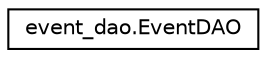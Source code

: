 digraph "Graphical Class Hierarchy"
{
  edge [fontname="Helvetica",fontsize="10",labelfontname="Helvetica",labelfontsize="10"];
  node [fontname="Helvetica",fontsize="10",shape=record];
  rankdir="LR";
  Node0 [label="event_dao.EventDAO",height=0.2,width=0.4,color="black", fillcolor="white", style="filled",URL="$classevent__dao_1_1_event_d_a_o.html"];
}
